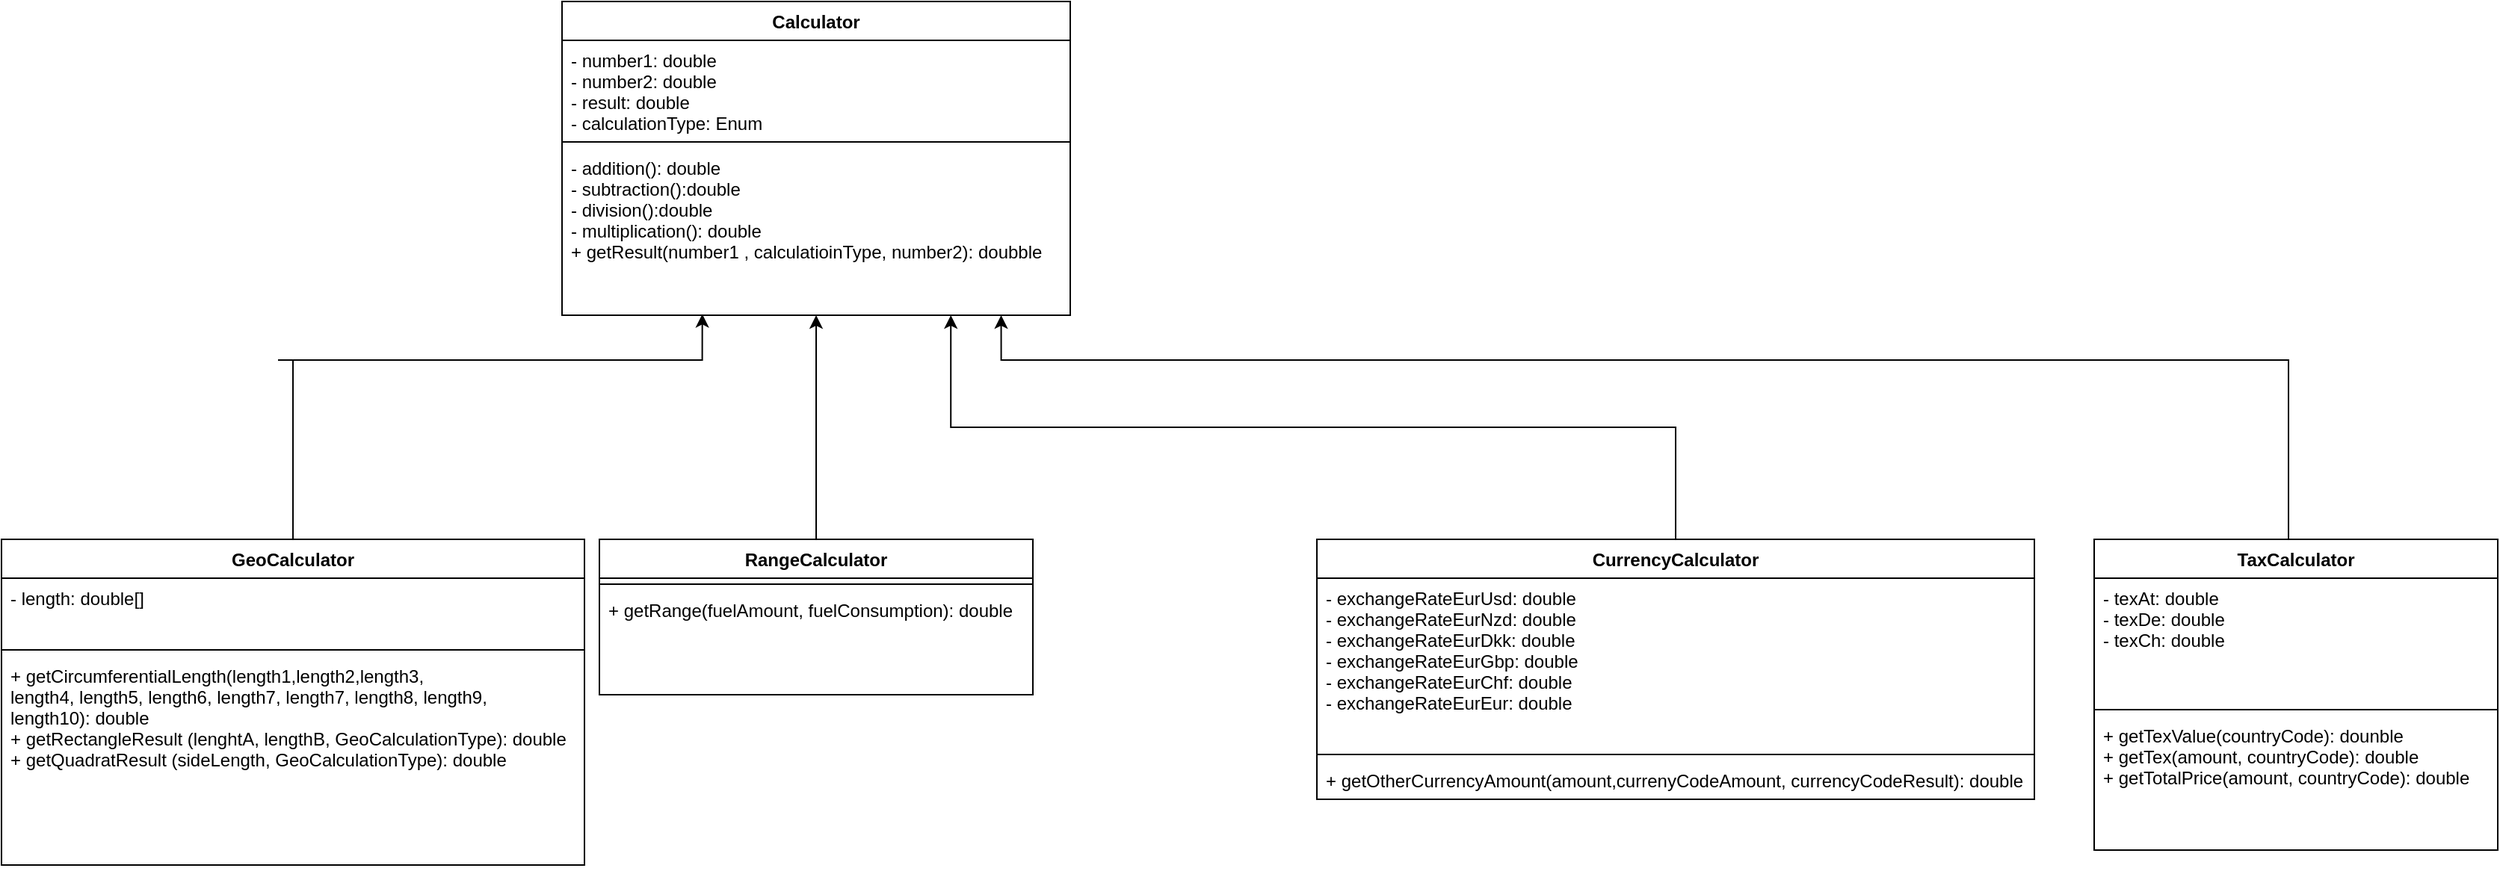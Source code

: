 <mxfile version="12.9.13" type="device"><diagram id="qHMJm2bqAuU1ctp3n1JP" name="Page-1"><mxGraphModel dx="2528" dy="1184" grid="1" gridSize="10" guides="1" tooltips="1" connect="1" arrows="1" fold="1" page="1" pageScale="1" pageWidth="850" pageHeight="1100" math="0" shadow="0"><root><mxCell id="0"/><mxCell id="1" parent="0"/><mxCell id="zL1bUzS9teMr9KNvSGsY-21" value="" style="edgeStyle=orthogonalEdgeStyle;rounded=0;orthogonalLoop=1;jettySize=auto;html=1;startArrow=none;startFill=0;endArrow=classic;endFill=1;entryX=0.276;entryY=0.993;entryDx=0;entryDy=0;entryPerimeter=0;exitX=0.5;exitY=0;exitDx=0;exitDy=0;" parent="1" source="zL1bUzS9teMr9KNvSGsY-5" target="zL1bUzS9teMr9KNvSGsY-4" edge="1"><mxGeometry relative="1" as="geometry"><Array as="points"><mxPoint x="185" y="280"/><mxPoint x="414" y="280"/></Array></mxGeometry></mxCell><mxCell id="zL1bUzS9teMr9KNvSGsY-27" style="edgeStyle=orthogonalEdgeStyle;rounded=0;orthogonalLoop=1;jettySize=auto;html=1;startArrow=none;startFill=0;endArrow=classic;endFill=1;entryX=0.5;entryY=1;entryDx=0;entryDy=0;entryPerimeter=0;" parent="1" source="zL1bUzS9teMr9KNvSGsY-9" target="zL1bUzS9teMr9KNvSGsY-4" edge="1"><mxGeometry relative="1" as="geometry"/></mxCell><mxCell id="zL1bUzS9teMr9KNvSGsY-29" style="edgeStyle=orthogonalEdgeStyle;rounded=0;orthogonalLoop=1;jettySize=auto;html=1;entryX=0.765;entryY=1;entryDx=0;entryDy=0;entryPerimeter=0;startArrow=none;startFill=0;endArrow=classic;endFill=1;" parent="1" source="zL1bUzS9teMr9KNvSGsY-13" target="zL1bUzS9teMr9KNvSGsY-4" edge="1"><mxGeometry relative="1" as="geometry"/></mxCell><mxCell id="zL1bUzS9teMr9KNvSGsY-28" style="edgeStyle=orthogonalEdgeStyle;rounded=0;orthogonalLoop=1;jettySize=auto;html=1;entryX=0.864;entryY=1;entryDx=0;entryDy=0;entryPerimeter=0;startArrow=none;startFill=0;endArrow=classic;endFill=1;" parent="1" source="zL1bUzS9teMr9KNvSGsY-17" target="zL1bUzS9teMr9KNvSGsY-4" edge="1"><mxGeometry relative="1" as="geometry"><Array as="points"><mxPoint x="1530" y="280"/><mxPoint x="669" y="280"/></Array></mxGeometry></mxCell><mxCell id="zL1bUzS9teMr9KNvSGsY-5" value="GeoCalculator" style="swimlane;fontStyle=1;align=center;verticalAlign=top;childLayout=stackLayout;horizontal=1;startSize=26;horizontalStack=0;resizeParent=1;resizeParentMax=0;resizeLast=0;collapsible=1;marginBottom=0;" parent="1" vertex="1"><mxGeometry y="400" width="390" height="218" as="geometry"/></mxCell><mxCell id="zL1bUzS9teMr9KNvSGsY-6" value="- length: double[]&#10;&#10;" style="text;strokeColor=none;fillColor=none;align=left;verticalAlign=top;spacingLeft=4;spacingRight=4;overflow=hidden;rotatable=0;points=[[0,0.5],[1,0.5]];portConstraint=eastwest;" parent="zL1bUzS9teMr9KNvSGsY-5" vertex="1"><mxGeometry y="26" width="390" height="44" as="geometry"/></mxCell><mxCell id="zL1bUzS9teMr9KNvSGsY-7" value="" style="line;strokeWidth=1;fillColor=none;align=left;verticalAlign=middle;spacingTop=-1;spacingLeft=3;spacingRight=3;rotatable=0;labelPosition=right;points=[];portConstraint=eastwest;" parent="zL1bUzS9teMr9KNvSGsY-5" vertex="1"><mxGeometry y="70" width="390" height="8" as="geometry"/></mxCell><mxCell id="zL1bUzS9teMr9KNvSGsY-8" value="+ getCircumferentialLength(length1,length2,length3,&#10;length4, length5, length6, length7, length7, length8, length9,&#10;length10): double&#10;+ getRectangleResult (lenghtA, lengthB, GeoCalculationType): double&#10;+ getQuadratResult (sideLength, GeoCalculationType): double" style="text;strokeColor=none;fillColor=none;align=left;verticalAlign=top;spacingLeft=4;spacingRight=4;overflow=hidden;rotatable=0;points=[[0,0.5],[1,0.5]];portConstraint=eastwest;" parent="zL1bUzS9teMr9KNvSGsY-5" vertex="1"><mxGeometry y="78" width="390" height="140" as="geometry"/></mxCell><mxCell id="zL1bUzS9teMr9KNvSGsY-9" value="RangeCalculator" style="swimlane;fontStyle=1;align=center;verticalAlign=top;childLayout=stackLayout;horizontal=1;startSize=26;horizontalStack=0;resizeParent=1;resizeParentMax=0;resizeLast=0;collapsible=1;marginBottom=0;" parent="1" vertex="1"><mxGeometry x="400" y="400" width="290" height="104" as="geometry"/></mxCell><mxCell id="zL1bUzS9teMr9KNvSGsY-11" value="" style="line;strokeWidth=1;fillColor=none;align=left;verticalAlign=middle;spacingTop=-1;spacingLeft=3;spacingRight=3;rotatable=0;labelPosition=right;points=[];portConstraint=eastwest;" parent="zL1bUzS9teMr9KNvSGsY-9" vertex="1"><mxGeometry y="26" width="290" height="8" as="geometry"/></mxCell><mxCell id="zL1bUzS9teMr9KNvSGsY-12" value="+ getRange(fuelAmount, fuelConsumption): double" style="text;strokeColor=none;fillColor=none;align=left;verticalAlign=top;spacingLeft=4;spacingRight=4;overflow=hidden;rotatable=0;points=[[0,0.5],[1,0.5]];portConstraint=eastwest;" parent="zL1bUzS9teMr9KNvSGsY-9" vertex="1"><mxGeometry y="34" width="290" height="70" as="geometry"/></mxCell><mxCell id="zL1bUzS9teMr9KNvSGsY-13" value="CurrencyCalculator" style="swimlane;fontStyle=1;align=center;verticalAlign=top;childLayout=stackLayout;horizontal=1;startSize=26;horizontalStack=0;resizeParent=1;resizeParentMax=0;resizeLast=0;collapsible=1;marginBottom=0;" parent="1" vertex="1"><mxGeometry x="880" y="400" width="480" height="174" as="geometry"/></mxCell><mxCell id="zL1bUzS9teMr9KNvSGsY-14" value="- exchangeRateEurUsd: double&#10;- exchangeRateEurNzd: double&#10;- exchangeRateEurDkk: double&#10;- exchangeRateEurGbp: double&#10;- exchangeRateEurChf: double&#10;- exchangeRateEurEur: double&#10;" style="text;strokeColor=none;fillColor=none;align=left;verticalAlign=top;spacingLeft=4;spacingRight=4;overflow=hidden;rotatable=0;points=[[0,0.5],[1,0.5]];portConstraint=eastwest;" parent="zL1bUzS9teMr9KNvSGsY-13" vertex="1"><mxGeometry y="26" width="480" height="114" as="geometry"/></mxCell><mxCell id="zL1bUzS9teMr9KNvSGsY-15" value="" style="line;strokeWidth=1;fillColor=none;align=left;verticalAlign=middle;spacingTop=-1;spacingLeft=3;spacingRight=3;rotatable=0;labelPosition=right;points=[];portConstraint=eastwest;" parent="zL1bUzS9teMr9KNvSGsY-13" vertex="1"><mxGeometry y="140" width="480" height="8" as="geometry"/></mxCell><mxCell id="zL1bUzS9teMr9KNvSGsY-16" value="+ getOtherCurrencyAmount(amount,currenyCodeAmount, currencyCodeResult): double&#10;" style="text;strokeColor=none;fillColor=none;align=left;verticalAlign=top;spacingLeft=4;spacingRight=4;overflow=hidden;rotatable=0;points=[[0,0.5],[1,0.5]];portConstraint=eastwest;" parent="zL1bUzS9teMr9KNvSGsY-13" vertex="1"><mxGeometry y="148" width="480" height="26" as="geometry"/></mxCell><mxCell id="zL1bUzS9teMr9KNvSGsY-17" value="TaxCalculator" style="swimlane;fontStyle=1;align=center;verticalAlign=top;childLayout=stackLayout;horizontal=1;startSize=26;horizontalStack=0;resizeParent=1;resizeParentMax=0;resizeLast=0;collapsible=1;marginBottom=0;" parent="1" vertex="1"><mxGeometry x="1400" y="400" width="270" height="208" as="geometry"/></mxCell><mxCell id="zL1bUzS9teMr9KNvSGsY-18" value="- texAt: double&#10;- texDe: double&#10;- texCh: double&#10;" style="text;strokeColor=none;fillColor=none;align=left;verticalAlign=top;spacingLeft=4;spacingRight=4;overflow=hidden;rotatable=0;points=[[0,0.5],[1,0.5]];portConstraint=eastwest;" parent="zL1bUzS9teMr9KNvSGsY-17" vertex="1"><mxGeometry y="26" width="270" height="84" as="geometry"/></mxCell><mxCell id="zL1bUzS9teMr9KNvSGsY-19" value="" style="line;strokeWidth=1;fillColor=none;align=left;verticalAlign=middle;spacingTop=-1;spacingLeft=3;spacingRight=3;rotatable=0;labelPosition=right;points=[];portConstraint=eastwest;" parent="zL1bUzS9teMr9KNvSGsY-17" vertex="1"><mxGeometry y="110" width="270" height="8" as="geometry"/></mxCell><mxCell id="zL1bUzS9teMr9KNvSGsY-20" value="+ getTexValue(countryCode): dounble&#10;+ getTex(amount, countryCode): double&#10;+ getTotalPrice(amount, countryCode): double" style="text;strokeColor=none;fillColor=none;align=left;verticalAlign=top;spacingLeft=4;spacingRight=4;overflow=hidden;rotatable=0;points=[[0,0.5],[1,0.5]];portConstraint=eastwest;" parent="zL1bUzS9teMr9KNvSGsY-17" vertex="1"><mxGeometry y="118" width="270" height="90" as="geometry"/></mxCell><mxCell id="zL1bUzS9teMr9KNvSGsY-1" value="Calculator" style="swimlane;fontStyle=1;align=center;verticalAlign=top;childLayout=stackLayout;horizontal=1;startSize=26;horizontalStack=0;resizeParent=1;resizeParentMax=0;resizeLast=0;collapsible=1;marginBottom=0;" parent="1" vertex="1"><mxGeometry x="375" y="40" width="340" height="210" as="geometry"/></mxCell><mxCell id="zL1bUzS9teMr9KNvSGsY-2" value="- number1: double&#10;- number2: double&#10;- result: double&#10;- calculationType: Enum&#10;" style="text;strokeColor=none;fillColor=none;align=left;verticalAlign=top;spacingLeft=4;spacingRight=4;overflow=hidden;rotatable=0;points=[[0,0.5],[1,0.5]];portConstraint=eastwest;" parent="zL1bUzS9teMr9KNvSGsY-1" vertex="1"><mxGeometry y="26" width="340" height="64" as="geometry"/></mxCell><mxCell id="zL1bUzS9teMr9KNvSGsY-3" value="" style="line;strokeWidth=1;fillColor=none;align=left;verticalAlign=middle;spacingTop=-1;spacingLeft=3;spacingRight=3;rotatable=0;labelPosition=right;points=[];portConstraint=eastwest;" parent="zL1bUzS9teMr9KNvSGsY-1" vertex="1"><mxGeometry y="90" width="340" height="8" as="geometry"/></mxCell><mxCell id="zL1bUzS9teMr9KNvSGsY-4" value="- addition(): double&#10;- subtraction():double&#10;- division():double&#10;- multiplication(): double&#10;+ getResult(number1 , calculatioinType, number2): doubble" style="text;strokeColor=none;fillColor=none;align=left;verticalAlign=top;spacingLeft=4;spacingRight=4;overflow=hidden;rotatable=0;points=[[0,0.5],[1,0.5]];portConstraint=eastwest;" parent="zL1bUzS9teMr9KNvSGsY-1" vertex="1"><mxGeometry y="98" width="340" height="112" as="geometry"/></mxCell></root></mxGraphModel></diagram></mxfile>